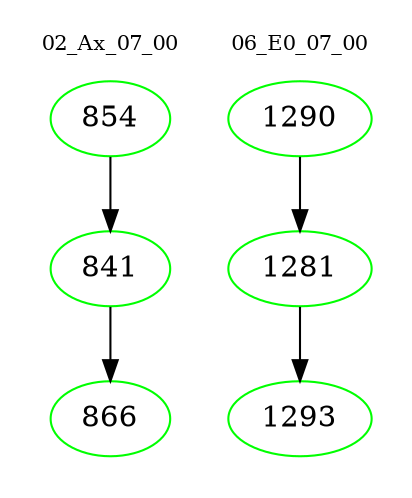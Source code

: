 digraph{
subgraph cluster_0 {
color = white
label = "02_Ax_07_00";
fontsize=10;
T0_854 [label="854", color="green"]
T0_854 -> T0_841 [color="black"]
T0_841 [label="841", color="green"]
T0_841 -> T0_866 [color="black"]
T0_866 [label="866", color="green"]
}
subgraph cluster_1 {
color = white
label = "06_E0_07_00";
fontsize=10;
T1_1290 [label="1290", color="green"]
T1_1290 -> T1_1281 [color="black"]
T1_1281 [label="1281", color="green"]
T1_1281 -> T1_1293 [color="black"]
T1_1293 [label="1293", color="green"]
}
}

